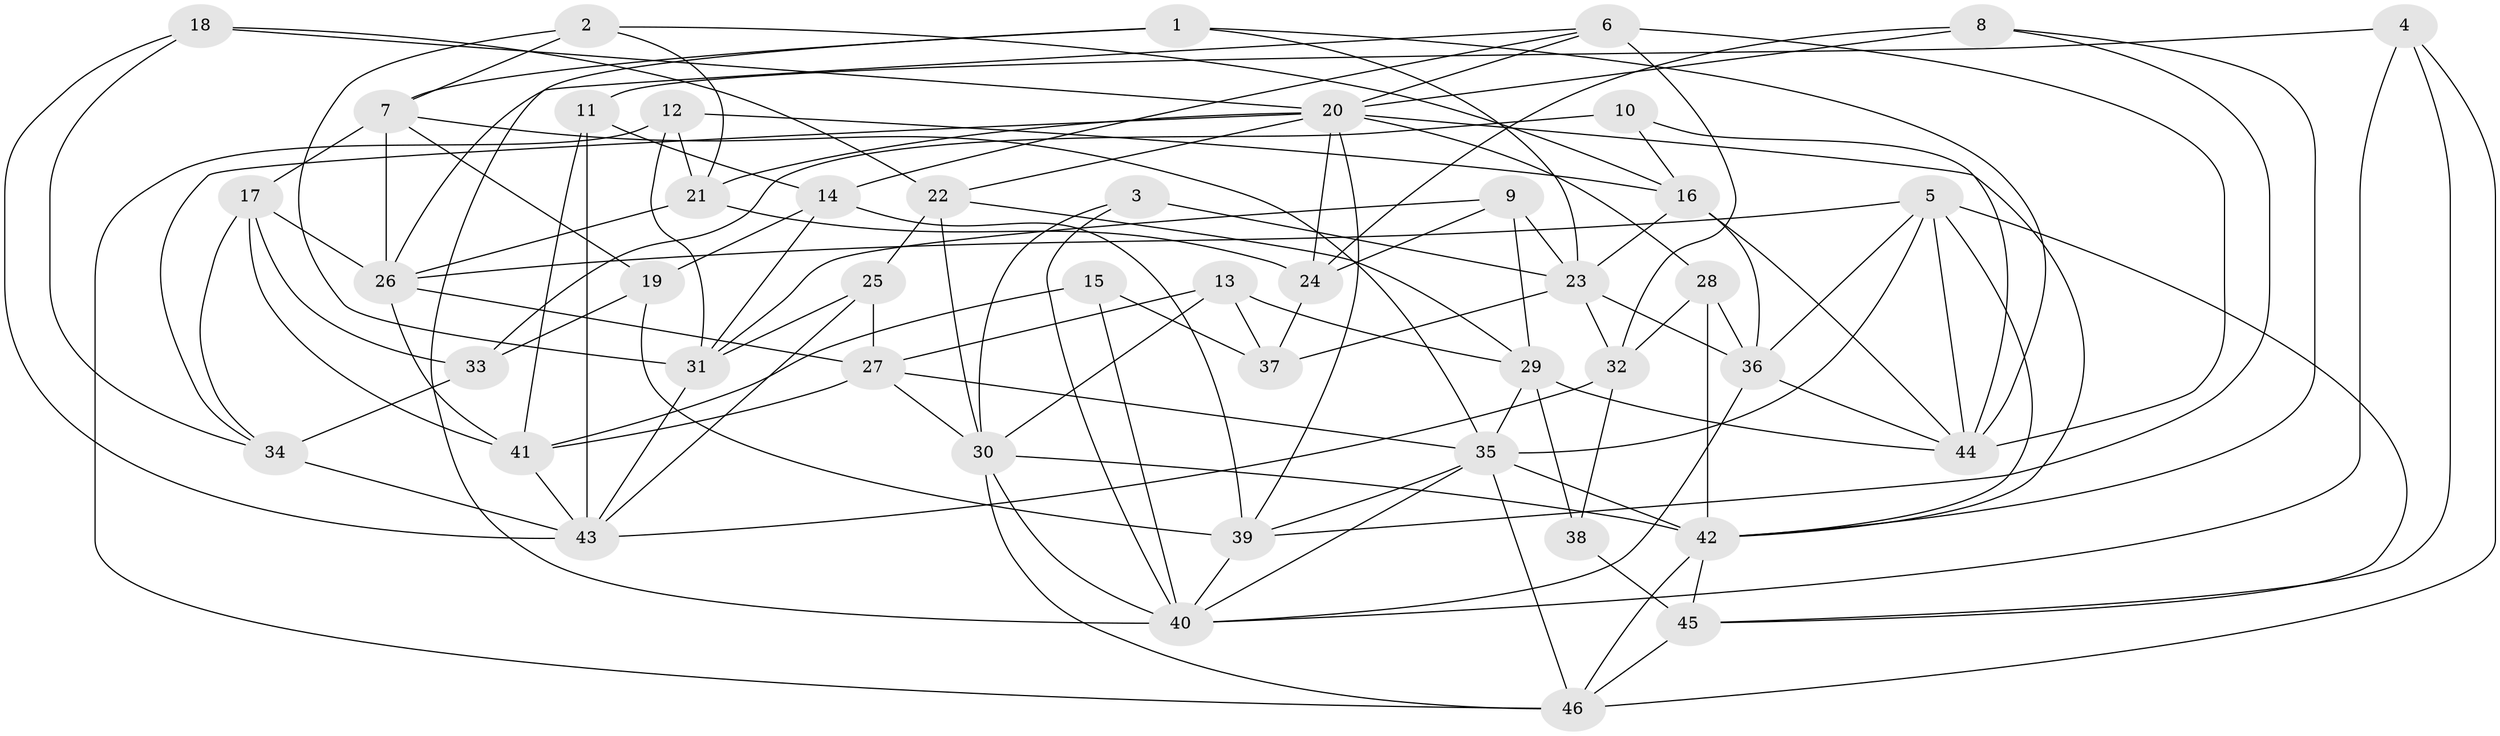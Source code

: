 // original degree distribution, {4: 1.0}
// Generated by graph-tools (version 1.1) at 2025/03/03/09/25 03:03:10]
// undirected, 46 vertices, 121 edges
graph export_dot {
graph [start="1"]
  node [color=gray90,style=filled];
  1;
  2;
  3;
  4;
  5;
  6;
  7;
  8;
  9;
  10;
  11;
  12;
  13;
  14;
  15;
  16;
  17;
  18;
  19;
  20;
  21;
  22;
  23;
  24;
  25;
  26;
  27;
  28;
  29;
  30;
  31;
  32;
  33;
  34;
  35;
  36;
  37;
  38;
  39;
  40;
  41;
  42;
  43;
  44;
  45;
  46;
  1 -- 7 [weight=1.0];
  1 -- 23 [weight=1.0];
  1 -- 40 [weight=1.0];
  1 -- 44 [weight=1.0];
  2 -- 7 [weight=1.0];
  2 -- 16 [weight=1.0];
  2 -- 21 [weight=1.0];
  2 -- 31 [weight=1.0];
  3 -- 23 [weight=2.0];
  3 -- 30 [weight=1.0];
  3 -- 40 [weight=1.0];
  4 -- 11 [weight=1.0];
  4 -- 40 [weight=1.0];
  4 -- 45 [weight=1.0];
  4 -- 46 [weight=1.0];
  5 -- 26 [weight=1.0];
  5 -- 35 [weight=1.0];
  5 -- 36 [weight=1.0];
  5 -- 42 [weight=1.0];
  5 -- 44 [weight=1.0];
  5 -- 45 [weight=1.0];
  6 -- 14 [weight=1.0];
  6 -- 20 [weight=1.0];
  6 -- 26 [weight=1.0];
  6 -- 32 [weight=1.0];
  6 -- 44 [weight=2.0];
  7 -- 17 [weight=1.0];
  7 -- 19 [weight=1.0];
  7 -- 26 [weight=1.0];
  7 -- 35 [weight=1.0];
  8 -- 20 [weight=1.0];
  8 -- 24 [weight=1.0];
  8 -- 39 [weight=1.0];
  8 -- 42 [weight=1.0];
  9 -- 23 [weight=1.0];
  9 -- 24 [weight=1.0];
  9 -- 29 [weight=1.0];
  9 -- 31 [weight=1.0];
  10 -- 16 [weight=1.0];
  10 -- 33 [weight=2.0];
  10 -- 44 [weight=1.0];
  11 -- 14 [weight=2.0];
  11 -- 41 [weight=1.0];
  11 -- 43 [weight=2.0];
  12 -- 16 [weight=1.0];
  12 -- 21 [weight=1.0];
  12 -- 31 [weight=1.0];
  12 -- 46 [weight=1.0];
  13 -- 27 [weight=1.0];
  13 -- 29 [weight=1.0];
  13 -- 30 [weight=1.0];
  13 -- 37 [weight=1.0];
  14 -- 19 [weight=1.0];
  14 -- 31 [weight=1.0];
  14 -- 39 [weight=1.0];
  15 -- 37 [weight=2.0];
  15 -- 40 [weight=1.0];
  15 -- 41 [weight=1.0];
  16 -- 23 [weight=1.0];
  16 -- 36 [weight=1.0];
  16 -- 44 [weight=1.0];
  17 -- 26 [weight=2.0];
  17 -- 33 [weight=1.0];
  17 -- 34 [weight=1.0];
  17 -- 41 [weight=1.0];
  18 -- 20 [weight=1.0];
  18 -- 22 [weight=1.0];
  18 -- 34 [weight=1.0];
  18 -- 43 [weight=1.0];
  19 -- 33 [weight=1.0];
  19 -- 39 [weight=1.0];
  20 -- 21 [weight=1.0];
  20 -- 22 [weight=1.0];
  20 -- 24 [weight=1.0];
  20 -- 28 [weight=1.0];
  20 -- 34 [weight=1.0];
  20 -- 39 [weight=1.0];
  20 -- 42 [weight=1.0];
  21 -- 24 [weight=2.0];
  21 -- 26 [weight=1.0];
  22 -- 25 [weight=1.0];
  22 -- 29 [weight=1.0];
  22 -- 30 [weight=2.0];
  23 -- 32 [weight=2.0];
  23 -- 36 [weight=1.0];
  23 -- 37 [weight=2.0];
  24 -- 37 [weight=1.0];
  25 -- 27 [weight=1.0];
  25 -- 31 [weight=1.0];
  25 -- 43 [weight=1.0];
  26 -- 27 [weight=1.0];
  26 -- 41 [weight=1.0];
  27 -- 30 [weight=1.0];
  27 -- 35 [weight=1.0];
  27 -- 41 [weight=1.0];
  28 -- 32 [weight=1.0];
  28 -- 36 [weight=1.0];
  28 -- 42 [weight=1.0];
  29 -- 35 [weight=1.0];
  29 -- 38 [weight=1.0];
  29 -- 44 [weight=1.0];
  30 -- 40 [weight=1.0];
  30 -- 42 [weight=1.0];
  30 -- 46 [weight=1.0];
  31 -- 43 [weight=1.0];
  32 -- 38 [weight=1.0];
  32 -- 43 [weight=1.0];
  33 -- 34 [weight=2.0];
  34 -- 43 [weight=1.0];
  35 -- 39 [weight=1.0];
  35 -- 40 [weight=1.0];
  35 -- 42 [weight=1.0];
  35 -- 46 [weight=1.0];
  36 -- 40 [weight=1.0];
  36 -- 44 [weight=1.0];
  38 -- 45 [weight=2.0];
  39 -- 40 [weight=1.0];
  41 -- 43 [weight=1.0];
  42 -- 45 [weight=1.0];
  42 -- 46 [weight=1.0];
  45 -- 46 [weight=1.0];
}
